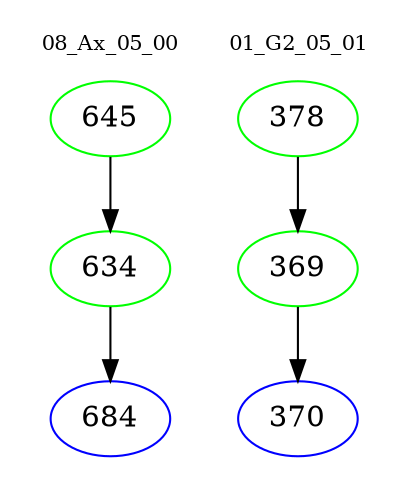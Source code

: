 digraph{
subgraph cluster_0 {
color = white
label = "08_Ax_05_00";
fontsize=10;
T0_645 [label="645", color="green"]
T0_645 -> T0_634 [color="black"]
T0_634 [label="634", color="green"]
T0_634 -> T0_684 [color="black"]
T0_684 [label="684", color="blue"]
}
subgraph cluster_1 {
color = white
label = "01_G2_05_01";
fontsize=10;
T1_378 [label="378", color="green"]
T1_378 -> T1_369 [color="black"]
T1_369 [label="369", color="green"]
T1_369 -> T1_370 [color="black"]
T1_370 [label="370", color="blue"]
}
}
